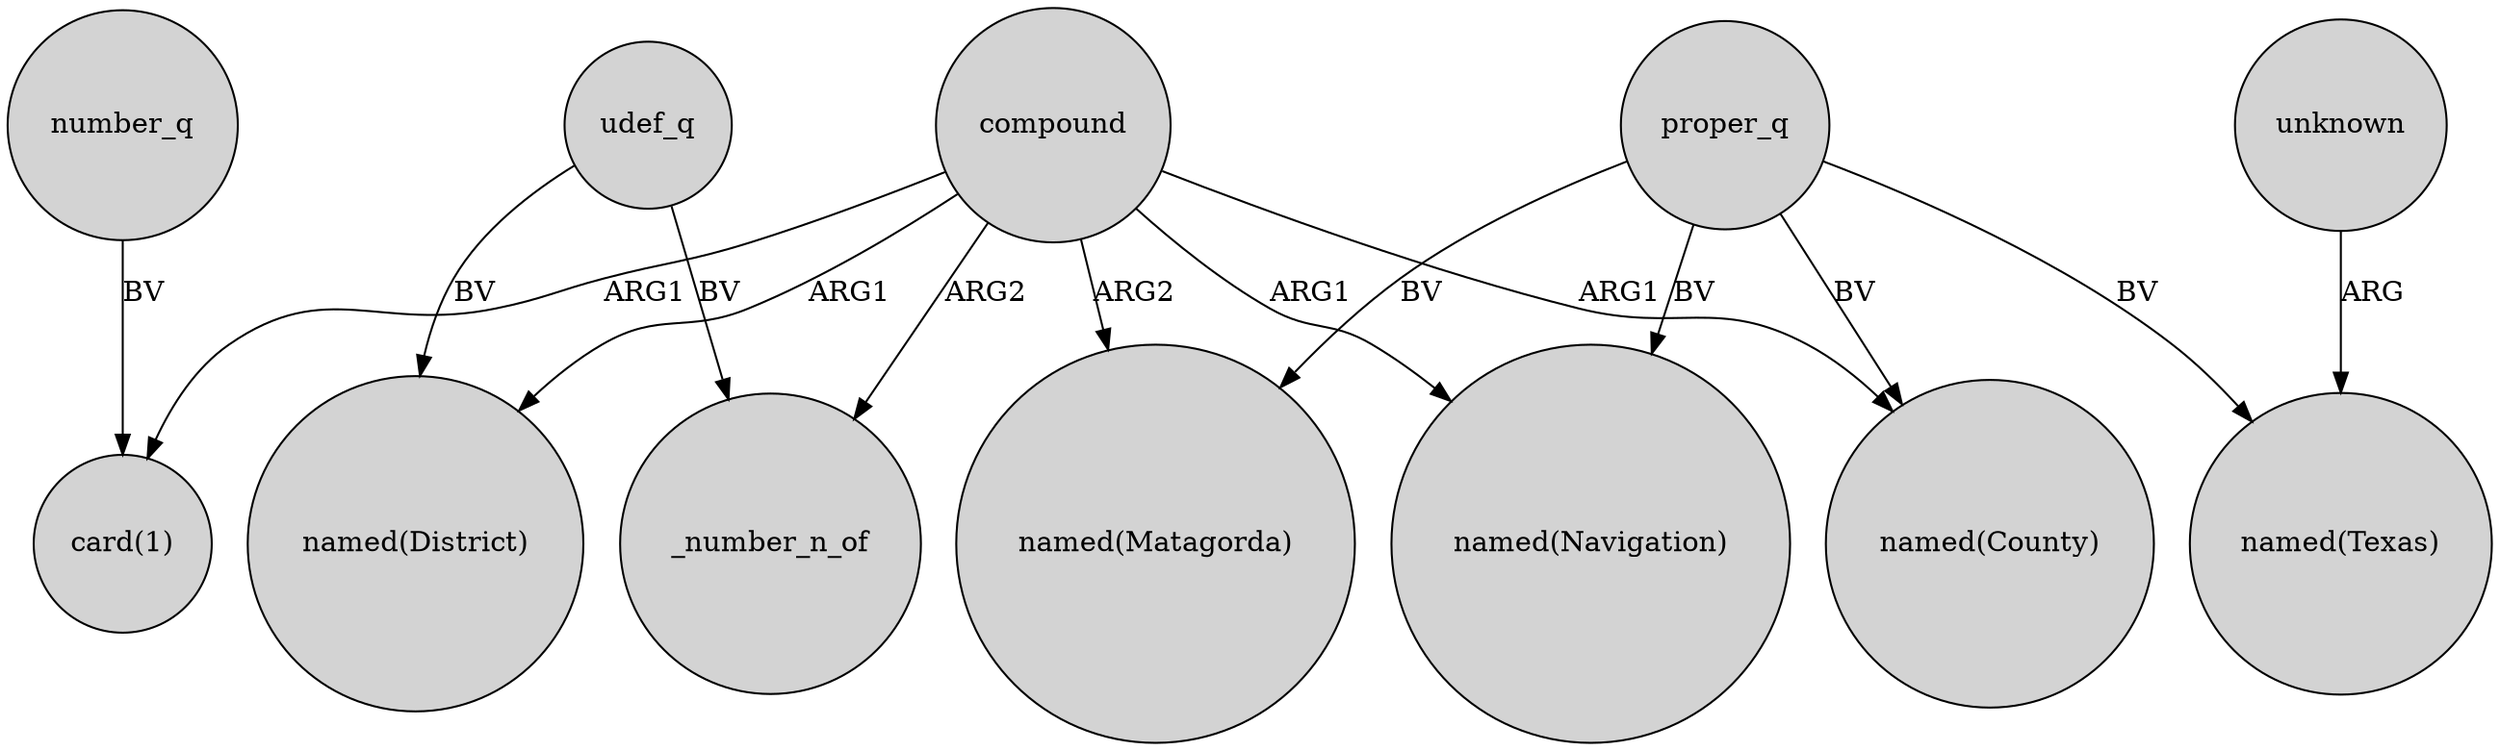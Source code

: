 digraph {
	node [shape=circle style=filled]
	compound -> "card(1)" [label=ARG1]
	compound -> "named(Navigation)" [label=ARG1]
	proper_q -> "named(Navigation)" [label=BV]
	compound -> _number_n_of [label=ARG2]
	compound -> "named(Matagorda)" [label=ARG2]
	udef_q -> _number_n_of [label=BV]
	compound -> "named(District)" [label=ARG1]
	compound -> "named(County)" [label=ARG1]
	proper_q -> "named(County)" [label=BV]
	proper_q -> "named(Matagorda)" [label=BV]
	number_q -> "card(1)" [label=BV]
	proper_q -> "named(Texas)" [label=BV]
	udef_q -> "named(District)" [label=BV]
	unknown -> "named(Texas)" [label=ARG]
}
